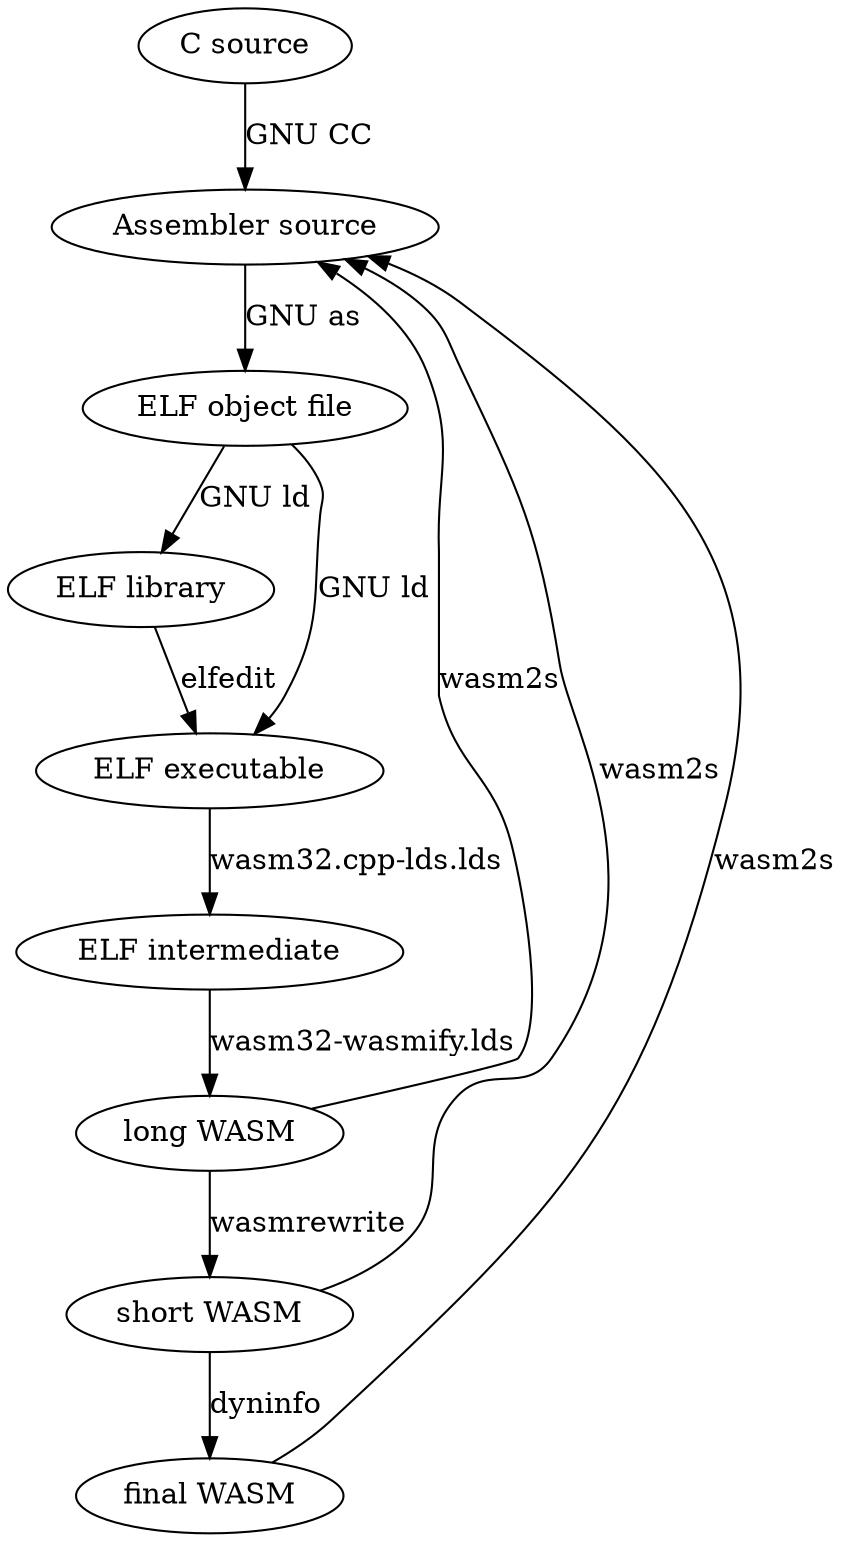 digraph G {
  "C source" -> "Assembler source" [label="GNU CC"];
  "Assembler source" -> "ELF object file" [label="GNU as"];
  "ELF object file" -> "ELF library" [label="GNU ld"];
  "ELF object file" -> "ELF executable" [label="GNU ld"];
  "ELF library" -> "ELF executable" [label="elfedit"];
  "ELF executable" -> "ELF intermediate" [label="wasm32.cpp-lds.lds"];
  "ELF intermediate" -> "long WASM" [label="wasm32-wasmify.lds"];
  "long WASM" -> "short WASM" [label="wasmrewrite"];
  "short WASM" -> "final WASM" [label="dyninfo"];

  "long WASM" -> "Assembler source" [label="wasm2s", constraint=false];
  "short WASM" -> "Assembler source" [label="wasm2s", constraint=false];
  "final WASM" -> "Assembler source" [label="wasm2s", constraint=false];
}